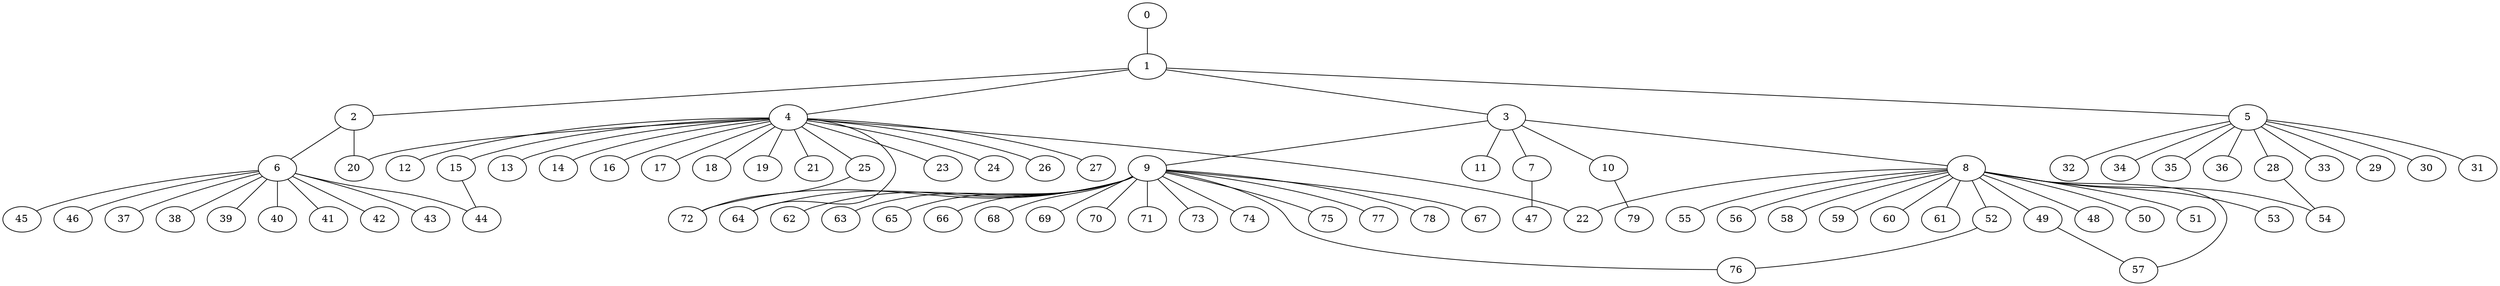 
graph graphname {
    0 -- 1
1 -- 2
1 -- 3
1 -- 4
1 -- 5
2 -- 6
2 -- 20
3 -- 7
3 -- 8
3 -- 9
3 -- 10
3 -- 11
4 -- 12
4 -- 13
4 -- 14
4 -- 15
4 -- 16
4 -- 17
4 -- 18
4 -- 19
4 -- 20
4 -- 21
4 -- 22
4 -- 23
4 -- 24
4 -- 25
4 -- 26
4 -- 27
4 -- 64
5 -- 32
5 -- 34
5 -- 35
5 -- 36
5 -- 33
5 -- 28
5 -- 29
5 -- 30
5 -- 31
6 -- 37
6 -- 38
6 -- 39
6 -- 40
6 -- 41
6 -- 42
6 -- 43
6 -- 44
6 -- 45
6 -- 46
7 -- 47
8 -- 48
8 -- 49
8 -- 50
8 -- 51
8 -- 52
8 -- 53
8 -- 54
8 -- 55
8 -- 56
8 -- 57
8 -- 58
8 -- 59
8 -- 60
8 -- 61
8 -- 22
9 -- 64
9 -- 65
9 -- 66
9 -- 68
9 -- 69
9 -- 70
9 -- 71
9 -- 72
9 -- 73
9 -- 74
9 -- 75
9 -- 76
9 -- 77
9 -- 78
9 -- 67
9 -- 62
9 -- 63
10 -- 79
15 -- 44
25 -- 72
28 -- 54
49 -- 57
52 -- 76

}
